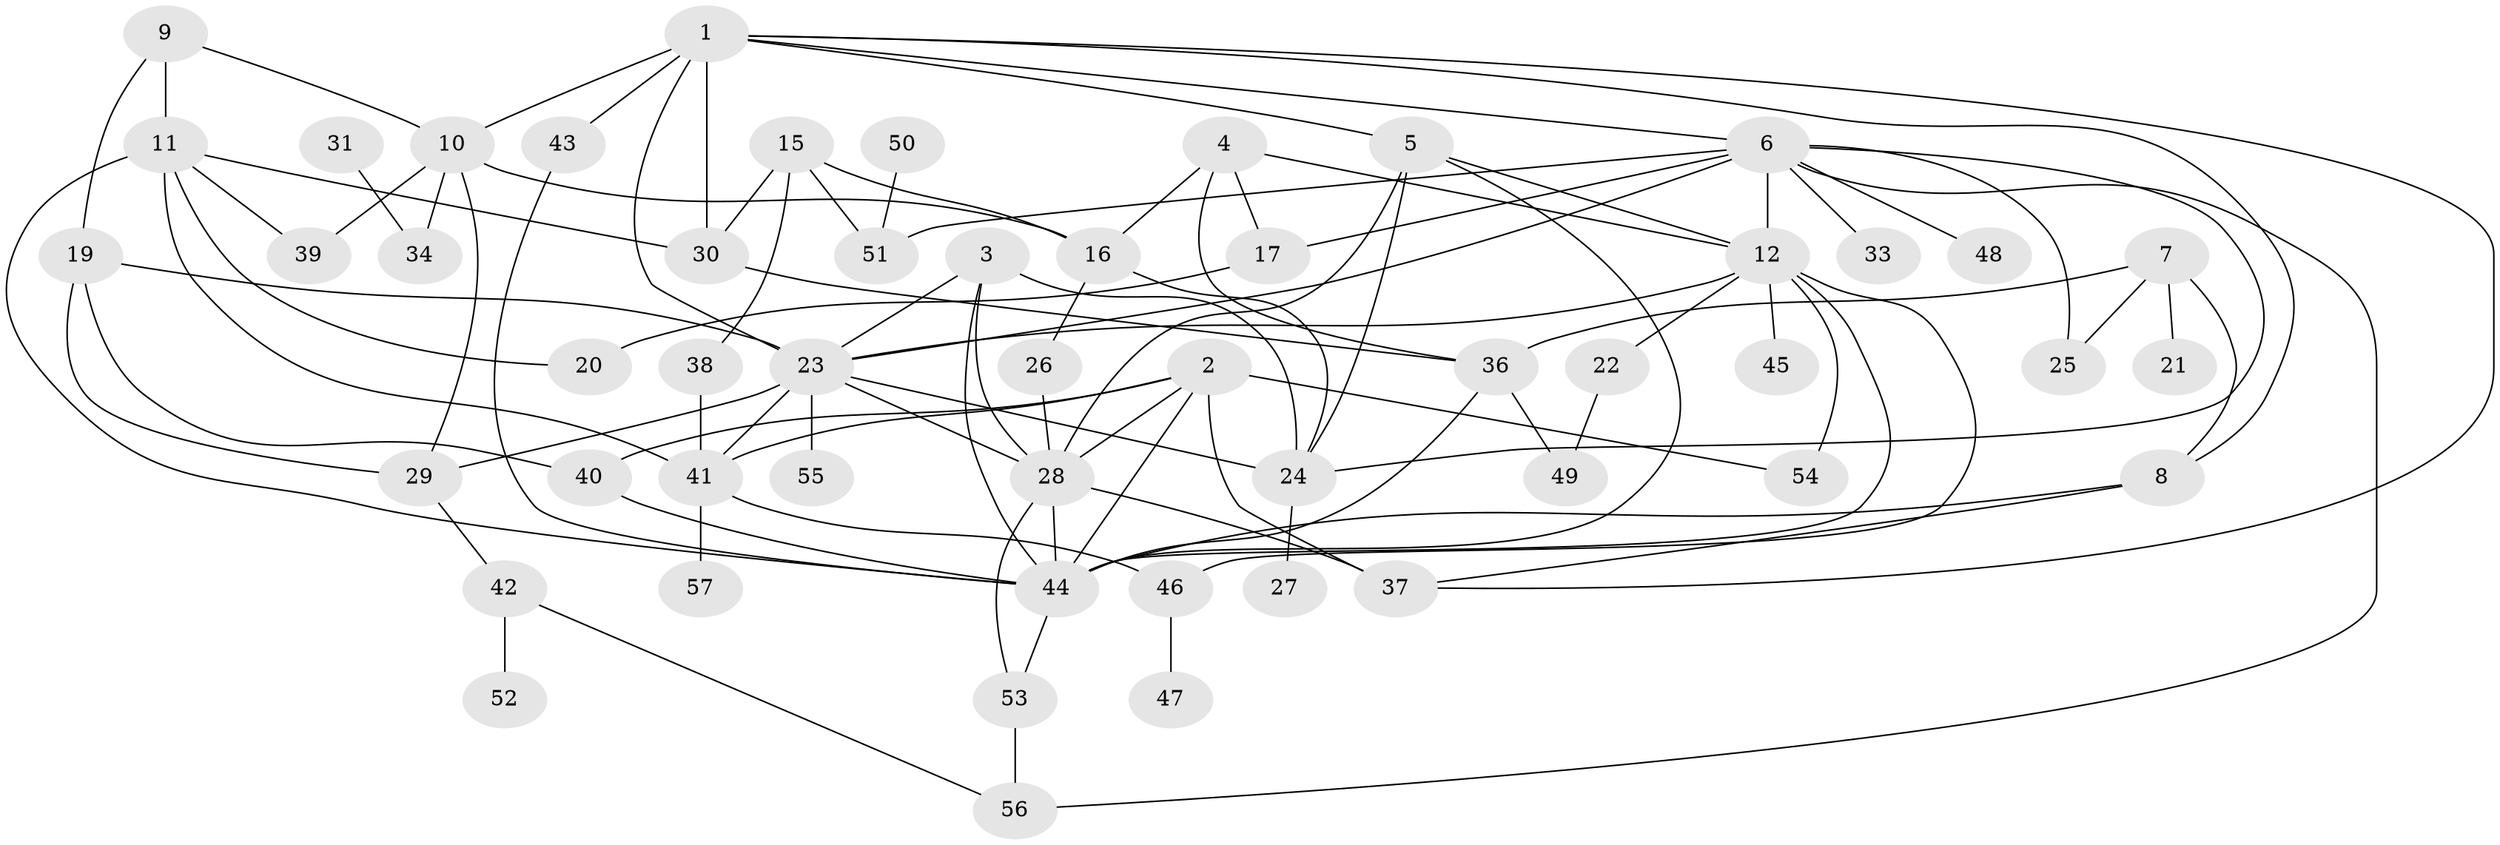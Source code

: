 // original degree distribution, {6: 0.07079646017699115, 2: 0.23893805309734514, 3: 0.23893805309734514, 4: 0.1504424778761062, 5: 0.061946902654867256, 9: 0.008849557522123894, 0: 0.04424778761061947, 1: 0.168141592920354, 7: 0.017699115044247787}
// Generated by graph-tools (version 1.1) at 2025/33/03/09/25 02:33:45]
// undirected, 52 vertices, 96 edges
graph export_dot {
graph [start="1"]
  node [color=gray90,style=filled];
  1;
  2;
  3;
  4;
  5;
  6;
  7;
  8;
  9;
  10;
  11;
  12;
  15;
  16;
  17;
  19;
  20;
  21;
  22;
  23;
  24;
  25;
  26;
  27;
  28;
  29;
  30;
  31;
  33;
  34;
  36;
  37;
  38;
  39;
  40;
  41;
  42;
  43;
  44;
  45;
  46;
  47;
  48;
  49;
  50;
  51;
  52;
  53;
  54;
  55;
  56;
  57;
  1 -- 5 [weight=1.0];
  1 -- 6 [weight=1.0];
  1 -- 8 [weight=1.0];
  1 -- 10 [weight=1.0];
  1 -- 23 [weight=1.0];
  1 -- 30 [weight=1.0];
  1 -- 37 [weight=1.0];
  1 -- 43 [weight=2.0];
  2 -- 28 [weight=1.0];
  2 -- 37 [weight=2.0];
  2 -- 40 [weight=2.0];
  2 -- 41 [weight=1.0];
  2 -- 44 [weight=2.0];
  2 -- 54 [weight=1.0];
  3 -- 23 [weight=4.0];
  3 -- 24 [weight=2.0];
  3 -- 28 [weight=2.0];
  3 -- 44 [weight=1.0];
  4 -- 12 [weight=1.0];
  4 -- 16 [weight=1.0];
  4 -- 17 [weight=1.0];
  4 -- 36 [weight=1.0];
  5 -- 12 [weight=1.0];
  5 -- 24 [weight=1.0];
  5 -- 28 [weight=1.0];
  5 -- 44 [weight=1.0];
  6 -- 12 [weight=2.0];
  6 -- 17 [weight=1.0];
  6 -- 23 [weight=1.0];
  6 -- 24 [weight=1.0];
  6 -- 25 [weight=1.0];
  6 -- 33 [weight=1.0];
  6 -- 48 [weight=1.0];
  6 -- 51 [weight=1.0];
  6 -- 56 [weight=1.0];
  7 -- 8 [weight=1.0];
  7 -- 21 [weight=1.0];
  7 -- 25 [weight=1.0];
  7 -- 36 [weight=1.0];
  8 -- 37 [weight=1.0];
  8 -- 44 [weight=1.0];
  9 -- 10 [weight=1.0];
  9 -- 11 [weight=1.0];
  9 -- 19 [weight=1.0];
  10 -- 16 [weight=1.0];
  10 -- 29 [weight=1.0];
  10 -- 34 [weight=1.0];
  10 -- 39 [weight=1.0];
  11 -- 20 [weight=1.0];
  11 -- 30 [weight=1.0];
  11 -- 39 [weight=1.0];
  11 -- 41 [weight=3.0];
  11 -- 44 [weight=1.0];
  12 -- 22 [weight=1.0];
  12 -- 23 [weight=1.0];
  12 -- 44 [weight=1.0];
  12 -- 45 [weight=1.0];
  12 -- 46 [weight=1.0];
  12 -- 54 [weight=1.0];
  15 -- 16 [weight=1.0];
  15 -- 30 [weight=1.0];
  15 -- 38 [weight=1.0];
  15 -- 51 [weight=1.0];
  16 -- 24 [weight=1.0];
  16 -- 26 [weight=1.0];
  17 -- 20 [weight=1.0];
  19 -- 23 [weight=1.0];
  19 -- 29 [weight=1.0];
  19 -- 40 [weight=2.0];
  22 -- 49 [weight=1.0];
  23 -- 24 [weight=1.0];
  23 -- 28 [weight=2.0];
  23 -- 29 [weight=1.0];
  23 -- 41 [weight=1.0];
  23 -- 55 [weight=1.0];
  24 -- 27 [weight=1.0];
  26 -- 28 [weight=1.0];
  28 -- 37 [weight=1.0];
  28 -- 44 [weight=3.0];
  28 -- 53 [weight=1.0];
  29 -- 42 [weight=1.0];
  30 -- 36 [weight=1.0];
  31 -- 34 [weight=1.0];
  36 -- 44 [weight=1.0];
  36 -- 49 [weight=1.0];
  38 -- 41 [weight=1.0];
  40 -- 44 [weight=1.0];
  41 -- 46 [weight=1.0];
  41 -- 57 [weight=1.0];
  42 -- 52 [weight=1.0];
  42 -- 56 [weight=1.0];
  43 -- 44 [weight=1.0];
  44 -- 53 [weight=1.0];
  46 -- 47 [weight=1.0];
  50 -- 51 [weight=1.0];
  53 -- 56 [weight=1.0];
}
